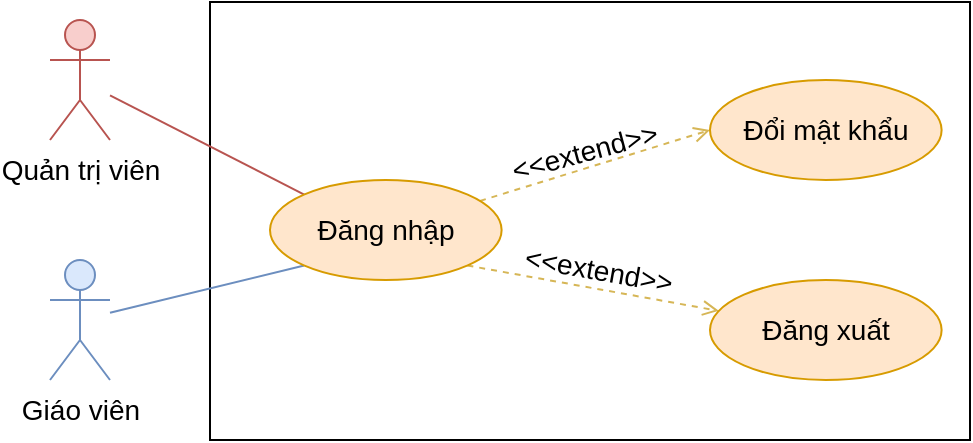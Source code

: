 <mxfile version="26.0.7">
  <diagram name="Page-1" id="WX9Fi93PVbbkLYspEQky">
    <mxGraphModel dx="1050" dy="621" grid="1" gridSize="10" guides="1" tooltips="1" connect="1" arrows="1" fold="1" page="1" pageScale="1" pageWidth="850" pageHeight="1100" math="0" shadow="0">
      <root>
        <mxCell id="0" />
        <mxCell id="1" parent="0" />
        <mxCell id="j_BoJeykKMnpLy9gJlk0-1" value="" style="rounded=0;whiteSpace=wrap;html=1;fontSize=14;" parent="1" vertex="1">
          <mxGeometry x="240" y="361" width="380" height="219" as="geometry" />
        </mxCell>
        <mxCell id="G3A8EbT_yrCunka67mrO-8" style="rounded=0;orthogonalLoop=1;jettySize=auto;html=1;entryX=0;entryY=0;entryDx=0;entryDy=0;fillColor=#f8cecc;strokeColor=#b85450;fontSize=14;endArrow=none;startFill=0;" parent="1" source="G3A8EbT_yrCunka67mrO-2" target="G3A8EbT_yrCunka67mrO-4" edge="1">
          <mxGeometry relative="1" as="geometry" />
        </mxCell>
        <mxCell id="G3A8EbT_yrCunka67mrO-2" value="Quản trị viên" style="shape=umlActor;verticalLabelPosition=bottom;verticalAlign=top;html=1;outlineConnect=0;fillColor=#f8cecc;strokeColor=#b85450;fontSize=14;" parent="1" vertex="1">
          <mxGeometry x="160" y="370" width="30" height="60" as="geometry" />
        </mxCell>
        <mxCell id="G3A8EbT_yrCunka67mrO-9" style="rounded=0;orthogonalLoop=1;jettySize=auto;html=1;entryX=0;entryY=1;entryDx=0;entryDy=0;fillColor=#dae8fc;strokeColor=#6c8ebf;fontSize=14;endArrow=none;startFill=0;" parent="1" source="G3A8EbT_yrCunka67mrO-3" target="G3A8EbT_yrCunka67mrO-4" edge="1">
          <mxGeometry relative="1" as="geometry" />
        </mxCell>
        <mxCell id="G3A8EbT_yrCunka67mrO-3" value="Giáo viên" style="shape=umlActor;verticalLabelPosition=bottom;verticalAlign=top;html=1;outlineConnect=0;fillColor=#dae8fc;strokeColor=#6c8ebf;fontSize=14;" parent="1" vertex="1">
          <mxGeometry x="160" y="490" width="30" height="60" as="geometry" />
        </mxCell>
        <mxCell id="G3A8EbT_yrCunka67mrO-6" style="rounded=0;orthogonalLoop=1;jettySize=auto;html=1;entryX=0;entryY=0.5;entryDx=0;entryDy=0;dashed=1;fillColor=#fff2cc;strokeColor=#d6b656;endArrow=open;endFill=0;fontSize=14;" parent="1" source="G3A8EbT_yrCunka67mrO-4" target="G3A8EbT_yrCunka67mrO-5" edge="1">
          <mxGeometry relative="1" as="geometry" />
        </mxCell>
        <mxCell id="G3A8EbT_yrCunka67mrO-12" style="rounded=0;orthogonalLoop=1;jettySize=auto;html=1;exitX=1;exitY=1;exitDx=0;exitDy=0;dashed=1;fillColor=#fff2cc;strokeColor=#d6b656;endArrow=open;endFill=0;fontSize=14;" parent="1" source="G3A8EbT_yrCunka67mrO-4" target="G3A8EbT_yrCunka67mrO-10" edge="1">
          <mxGeometry relative="1" as="geometry" />
        </mxCell>
        <mxCell id="G3A8EbT_yrCunka67mrO-4" value="Đăng nhập" style="ellipse;whiteSpace=wrap;html=1;fillColor=#ffe6cc;strokeColor=#d79b00;fontSize=14;" parent="1" vertex="1">
          <mxGeometry x="270" y="450" width="115.81" height="50" as="geometry" />
        </mxCell>
        <mxCell id="G3A8EbT_yrCunka67mrO-5" value="Đổi mật khẩu" style="ellipse;whiteSpace=wrap;html=1;fillColor=#ffe6cc;strokeColor=#d79b00;fontSize=14;" parent="1" vertex="1">
          <mxGeometry x="490" y="400" width="115.81" height="50" as="geometry" />
        </mxCell>
        <mxCell id="G3A8EbT_yrCunka67mrO-7" value="&amp;lt;&amp;lt;extend&amp;gt;&amp;gt;" style="text;html=1;align=center;verticalAlign=middle;resizable=0;points=[];autosize=1;strokeColor=none;fillColor=none;rotation=-15;fontSize=14;" parent="1" vertex="1">
          <mxGeometry x="376.81" y="421" width="100" height="30" as="geometry" />
        </mxCell>
        <mxCell id="G3A8EbT_yrCunka67mrO-10" value="Đăng xuất" style="ellipse;whiteSpace=wrap;html=1;fillColor=#ffe6cc;strokeColor=#d79b00;fontSize=14;" parent="1" vertex="1">
          <mxGeometry x="490" y="500" width="115.81" height="50" as="geometry" />
        </mxCell>
        <mxCell id="G3A8EbT_yrCunka67mrO-13" value="&amp;lt;&amp;lt;extend&amp;gt;&amp;gt;" style="text;html=1;align=center;verticalAlign=middle;resizable=0;points=[];autosize=1;strokeColor=none;fillColor=none;rotation=10;fontSize=14;" parent="1" vertex="1">
          <mxGeometry x="383.81" y="480" width="100" height="30" as="geometry" />
        </mxCell>
      </root>
    </mxGraphModel>
  </diagram>
</mxfile>
